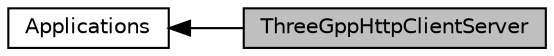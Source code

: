 digraph "ThreeGppHttpClientServer"
{
  edge [fontname="Helvetica",fontsize="10",labelfontname="Helvetica",labelfontsize="10"];
  node [fontname="Helvetica",fontsize="10",shape=box];
  rankdir=LR;
  Node1 [label="ThreeGppHttpClientServer",height=0.2,width=0.4,color="black", fillcolor="grey75", style="filled", fontcolor="black",tooltip="This traffic generator simulates web browsing traffic using the Hypertext Transfer Protocol (HTTP)."];
  Node2 [label="Applications",height=0.2,width=0.4,color="black", fillcolor="white", style="filled",URL="$group__applications.html",tooltip="This section documents the API of the ns-3 applications module."];
  Node2->Node1 [shape=plaintext, dir="back", style="solid"];
}
